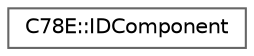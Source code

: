 digraph "Graphical Class Hierarchy"
{
 // LATEX_PDF_SIZE
  bgcolor="transparent";
  edge [fontname=Helvetica,fontsize=10,labelfontname=Helvetica,labelfontsize=10];
  node [fontname=Helvetica,fontsize=10,shape=box,height=0.2,width=0.4];
  rankdir="LR";
  Node0 [id="Node000000",label="C78E::IDComponent",height=0.2,width=0.4,color="grey40", fillcolor="white", style="filled",URL="$da/da0/struct_c78_e_1_1_i_d_component.html",tooltip=" "];
}
